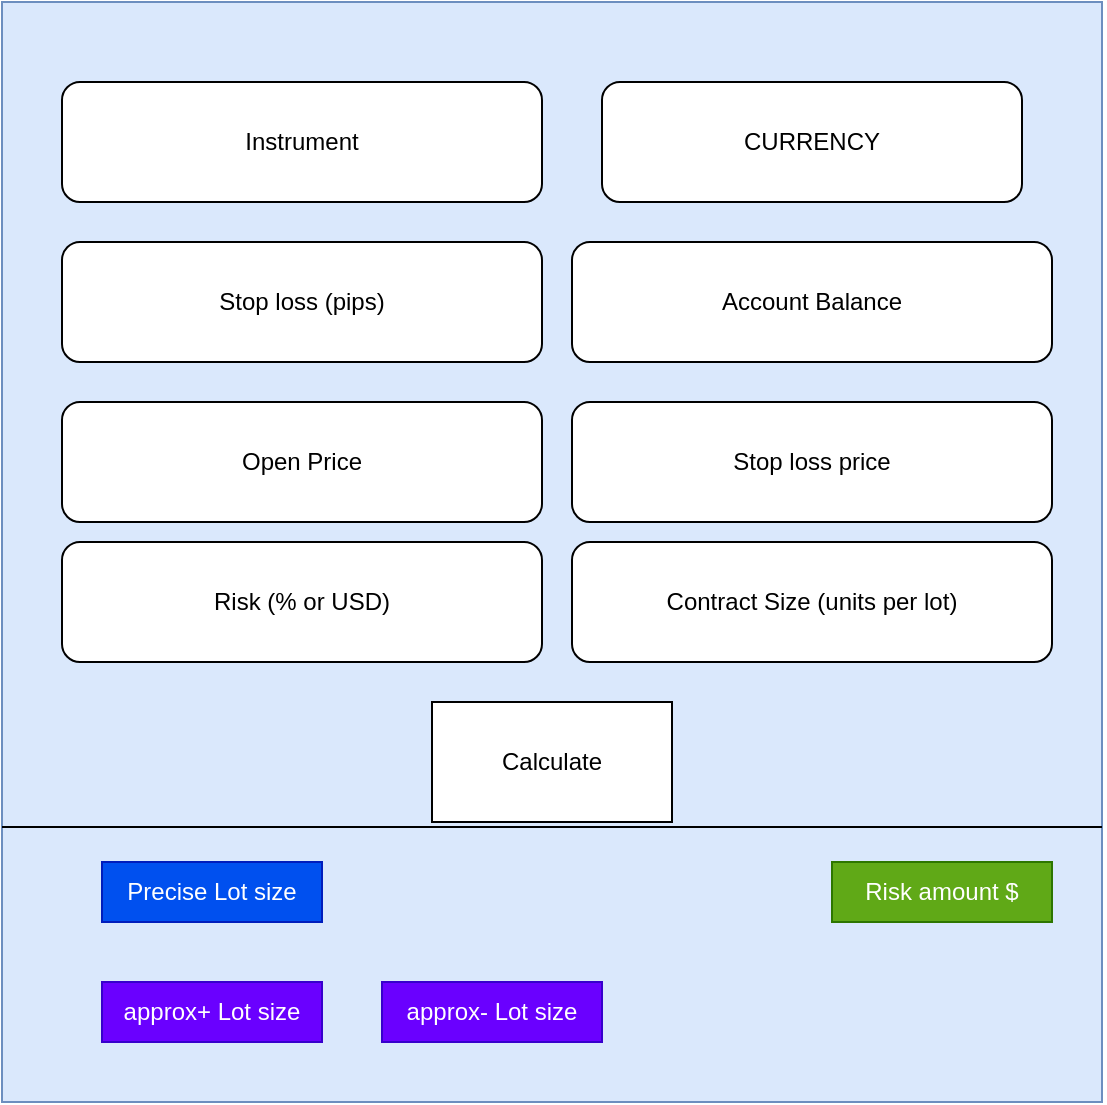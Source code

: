 <mxfile>
    <diagram id="HgfWX8y3OkLMgKvYEy1b" name="Page-1">
        <mxGraphModel dx="493" dy="1951" grid="1" gridSize="10" guides="1" tooltips="1" connect="1" arrows="1" fold="1" page="1" pageScale="1" pageWidth="827" pageHeight="1169" math="0" shadow="0">
            <root>
                <mxCell id="0"/>
                <mxCell id="1" parent="0"/>
                <mxCell id="4IUI6o5qjSnM7iL3YU8Y-1" value="" style="whiteSpace=wrap;html=1;aspect=fixed;fillColor=#dae8fc;strokeColor=#6c8ebf;" parent="1" vertex="1">
                    <mxGeometry x="80" y="-100" width="550" height="550" as="geometry"/>
                </mxCell>
                <mxCell id="4IUI6o5qjSnM7iL3YU8Y-2" value="Instrument" style="rounded=1;whiteSpace=wrap;html=1;" parent="1" vertex="1">
                    <mxGeometry x="110" y="-60" width="240" height="60" as="geometry"/>
                </mxCell>
                <mxCell id="4IUI6o5qjSnM7iL3YU8Y-3" value="CURRENCY" style="rounded=1;whiteSpace=wrap;html=1;" parent="1" vertex="1">
                    <mxGeometry x="380" y="-60" width="210" height="60" as="geometry"/>
                </mxCell>
                <mxCell id="4IUI6o5qjSnM7iL3YU8Y-4" value="Stop loss (pips)" style="rounded=1;whiteSpace=wrap;html=1;" parent="1" vertex="1">
                    <mxGeometry x="110" y="20" width="240" height="60" as="geometry"/>
                </mxCell>
                <mxCell id="4IUI6o5qjSnM7iL3YU8Y-5" value="Account Balance" style="rounded=1;whiteSpace=wrap;html=1;" parent="1" vertex="1">
                    <mxGeometry x="365" y="20" width="240" height="60" as="geometry"/>
                </mxCell>
                <mxCell id="4IUI6o5qjSnM7iL3YU8Y-6" value="Open Price&lt;span style=&quot;color: rgba(0, 0, 0, 0); font-family: monospace; font-size: 0px; text-align: start;&quot;&gt;%3CmxGraphModel%3E%3Croot%3E%3CmxCell%20id%3D%220%22%2F%3E%3CmxCell%20id%3D%221%22%20parent%3D%220%22%2F%3E%3CmxCell%20id%3D%222%22%20value%3D%22Pairs%22%20style%3D%22rounded%3D1%3BwhiteSpace%3Dwrap%3Bhtml%3D1%3B%22%20vertex%3D%221%22%20parent%3D%221%22%3E%3CmxGeometry%20x%3D%22110%22%20y%3D%2220%22%20width%3D%22240%22%20height%3D%2260%22%20as%3D%22geometry%22%2F%3E%3C%2FmxCell%3E%3C%2Froot%3E%3C%2FmxGraphModel%3E&lt;/span&gt;&lt;span style=&quot;color: rgba(0, 0, 0, 0); font-family: monospace; font-size: 0px; text-align: start;&quot;&gt;%3CmxGraphModel%3E%3Croot%3E%3CmxCell%20id%3D%220%22%2F%3E%3CmxCell%20id%3D%221%22%20parent%3D%220%22%2F%3E%3CmxCell%20id%3D%222%22%20value%3D%22Pairs%22%20style%3D%22rounded%3D1%3BwhiteSpace%3Dwrap%3Bhtml%3D1%3B%22%20vertex%3D%221%22%20parent%3D%221%22%3E%3CmxGeometry%20x%3D%22110%22%20y%3D%2220%22%20width%3D%22240%22%20height%3D%2260%22%20as%3D%22geometry%22%2F%3E%3C%2FmxCell%3E%3C%2Froot%3E%3C%2FmxGraphModel%3E&lt;/span&gt;" style="rounded=1;whiteSpace=wrap;html=1;" parent="1" vertex="1">
                    <mxGeometry x="110" y="100" width="240" height="60" as="geometry"/>
                </mxCell>
                <mxCell id="4IUI6o5qjSnM7iL3YU8Y-7" value="Stop loss price" style="rounded=1;whiteSpace=wrap;html=1;" parent="1" vertex="1">
                    <mxGeometry x="365" y="100" width="240" height="60" as="geometry"/>
                </mxCell>
                <mxCell id="4IUI6o5qjSnM7iL3YU8Y-8" value="Risk (% or USD)" style="rounded=1;whiteSpace=wrap;html=1;" parent="1" vertex="1">
                    <mxGeometry x="110" y="170" width="240" height="60" as="geometry"/>
                </mxCell>
                <mxCell id="4IUI6o5qjSnM7iL3YU8Y-9" value="Contract Size (units per lot)" style="rounded=1;whiteSpace=wrap;html=1;" parent="1" vertex="1">
                    <mxGeometry x="365" y="170" width="240" height="60" as="geometry"/>
                </mxCell>
                <mxCell id="4IUI6o5qjSnM7iL3YU8Y-11" value="Precise Lot size" style="text;html=1;strokeColor=#001DBC;fillColor=#0050ef;align=center;verticalAlign=middle;whiteSpace=wrap;rounded=0;fontColor=#ffffff;" parent="1" vertex="1">
                    <mxGeometry x="130" y="330" width="110" height="30" as="geometry"/>
                </mxCell>
                <mxCell id="4IUI6o5qjSnM7iL3YU8Y-12" value="approx+ Lot size" style="text;html=1;strokeColor=#3700CC;fillColor=#6a00ff;align=center;verticalAlign=middle;whiteSpace=wrap;rounded=0;fontColor=#ffffff;" parent="1" vertex="1">
                    <mxGeometry x="130" y="390" width="110" height="30" as="geometry"/>
                </mxCell>
                <mxCell id="4IUI6o5qjSnM7iL3YU8Y-13" value="approx- Lot size" style="text;html=1;strokeColor=#3700CC;fillColor=#6a00ff;align=center;verticalAlign=middle;whiteSpace=wrap;rounded=0;fontColor=#ffffff;" parent="1" vertex="1">
                    <mxGeometry x="270" y="390" width="110" height="30" as="geometry"/>
                </mxCell>
                <mxCell id="4IUI6o5qjSnM7iL3YU8Y-14" value="Risk amount $" style="text;html=1;strokeColor=#2D7600;fillColor=#60a917;align=center;verticalAlign=middle;whiteSpace=wrap;rounded=0;fontColor=#ffffff;" parent="1" vertex="1">
                    <mxGeometry x="495" y="330" width="110" height="30" as="geometry"/>
                </mxCell>
                <mxCell id="4IUI6o5qjSnM7iL3YU8Y-15" value="Calculate" style="rounded=0;whiteSpace=wrap;html=1;" parent="1" vertex="1">
                    <mxGeometry x="295" y="250" width="120" height="60" as="geometry"/>
                </mxCell>
                <mxCell id="4IUI6o5qjSnM7iL3YU8Y-16" value="" style="endArrow=none;html=1;rounded=0;exitX=0;exitY=0.75;exitDx=0;exitDy=0;entryX=1;entryY=0.75;entryDx=0;entryDy=0;" parent="1" source="4IUI6o5qjSnM7iL3YU8Y-1" target="4IUI6o5qjSnM7iL3YU8Y-1" edge="1">
                    <mxGeometry width="50" height="50" relative="1" as="geometry">
                        <mxPoint x="390" y="300" as="sourcePoint"/>
                        <mxPoint x="440" y="250" as="targetPoint"/>
                    </mxGeometry>
                </mxCell>
            </root>
        </mxGraphModel>
    </diagram>
</mxfile>
